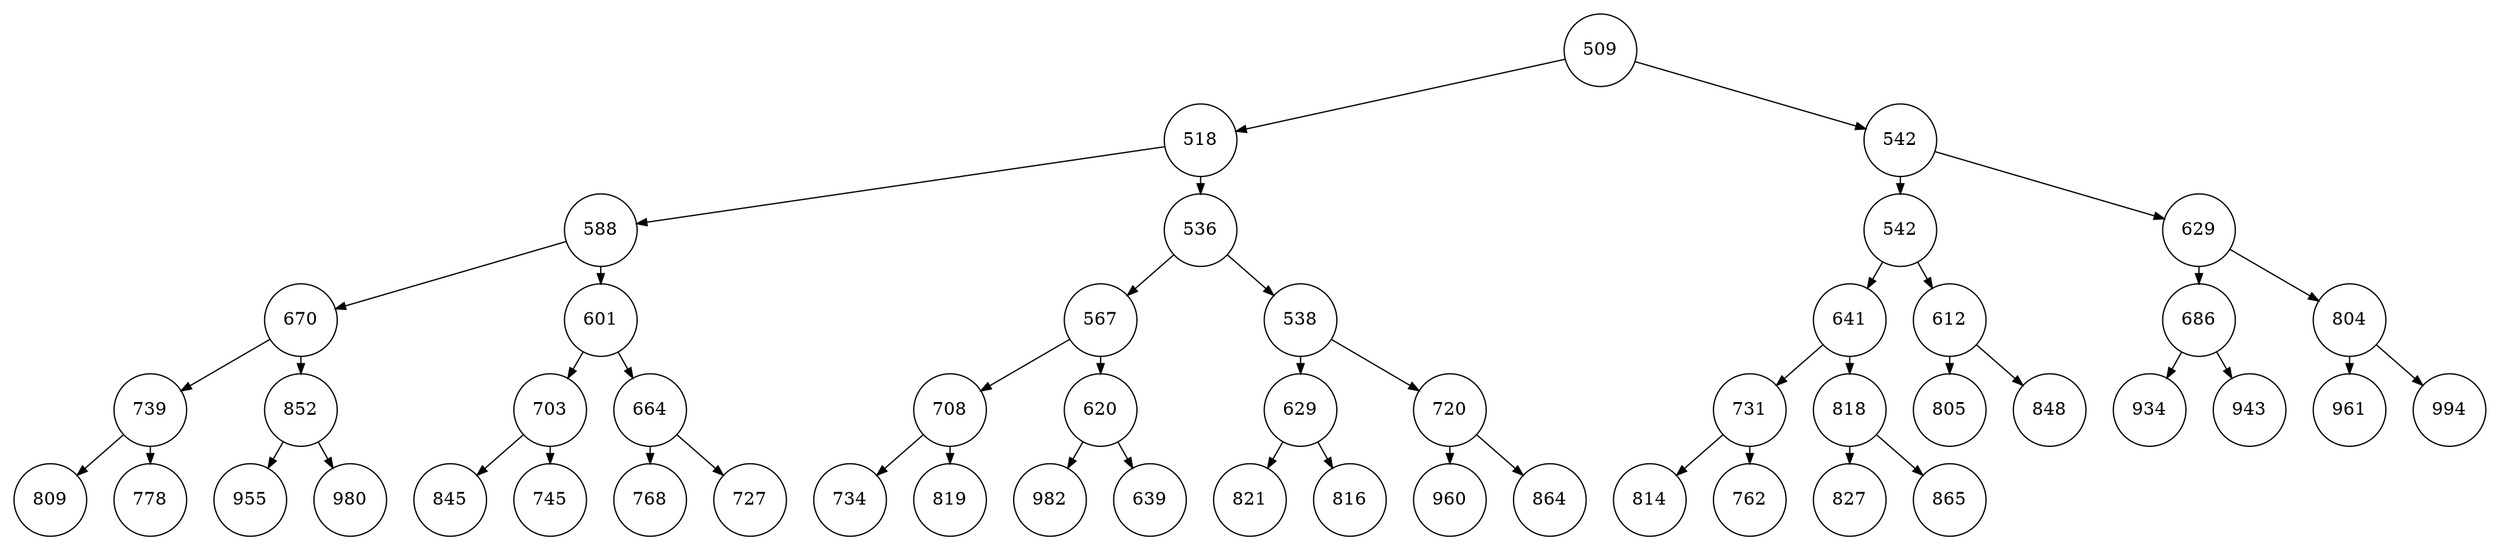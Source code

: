 
    digraph G {
    nodesep=0.3;
    ranksep=0.2;
    margin=0.1;
    node [shape=circle];
    edge [arrowsize=0.8];
    1 -> 2[side=left];
1 -> 3;
2 -> 4[side=left];
2 -> 5;
3 -> 6[side=left];
3 -> 7;
4 -> 8[side=left];
4 -> 9;
5 -> 10[side=left];
5 -> 11;
6 -> 12[side=left];
6 -> 13;
7 -> 14[side=left];
7 -> 15;
8 -> 16[side=left];
8 -> 17;
9 -> 18[side=left];
9 -> 19;
10 -> 20[side=left];
10 -> 21;
11 -> 22[side=left];
11 -> 23;
12 -> 24[side=left];
12 -> 25;
13 -> 26[side=left];
13 -> 27;
14 -> 28[side=left];
14 -> 29;
15 -> 30[side=left];
15 -> 31;
16 -> 32[side=left];
16 -> 33;
17 -> 34[side=left];
17 -> 35;
18 -> 36[side=left];
18 -> 37;
19 -> 38[side=left];
19 -> 39;
20 -> 40[side=left];
20 -> 41;
21 -> 42[side=left];
21 -> 43;
22 -> 44[side=left];
22 -> 45;
23 -> 46[side=left];
23 -> 47;
24 -> 48[side=left];
24 -> 49;
25 -> 50[side=left];
25 -> 51;
1[label="509"]
2[label="518"]
3[label="542"]
4[label="588"]
5[label="536"]
6[label="542"]
7[label="629"]
8[label="670"]
9[label="601"]
10[label="567"]
11[label="538"]
12[label="641"]
13[label="612"]
14[label="686"]
15[label="804"]
16[label="739"]
17[label="852"]
18[label="703"]
19[label="664"]
20[label="708"]
21[label="620"]
22[label="629"]
23[label="720"]
24[label="731"]
25[label="818"]
26[label="805"]
27[label="848"]
28[label="934"]
29[label="943"]
30[label="961"]
31[label="994"]
32[label="809"]
33[label="778"]
34[label="955"]
35[label="980"]
36[label="845"]
37[label="745"]
38[label="768"]
39[label="727"]
40[label="734"]
41[label="819"]
42[label="982"]
43[label="639"]
44[label="821"]
45[label="816"]
46[label="960"]
47[label="864"]
48[label="814"]
49[label="762"]
50[label="827"]
51[label="865"]}